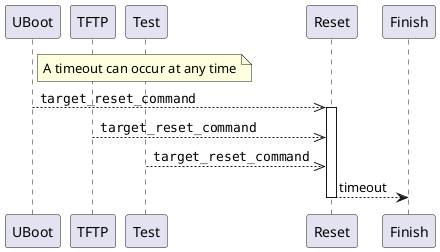 '
' Tester TFTP Sequence 4:
'
'  Reset Filter Trigger
'
' Copyright (c) 2018 Chris Johns <chrisj@rtems.org>
' All rights reserved.
'
@startuml

 participant UBoot
 participant TFTP
 participant Test
 participant Reset
 participant Finish

 note right of UBoot : A timeout can occur at any time

 UBoot -->> Reset : ""target_reset_command""
 activate Reset
 TFTP -->> Reset : ""target_reset_command""
 Test -->> Reset : ""target_reset_command""
 Reset --> Finish : timeout
 deactivate Reset

@enduml
